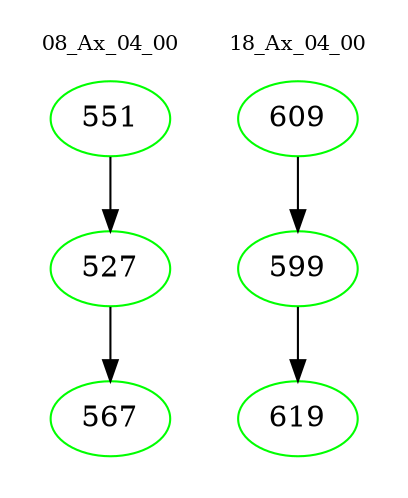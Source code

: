 digraph{
subgraph cluster_0 {
color = white
label = "08_Ax_04_00";
fontsize=10;
T0_551 [label="551", color="green"]
T0_551 -> T0_527 [color="black"]
T0_527 [label="527", color="green"]
T0_527 -> T0_567 [color="black"]
T0_567 [label="567", color="green"]
}
subgraph cluster_1 {
color = white
label = "18_Ax_04_00";
fontsize=10;
T1_609 [label="609", color="green"]
T1_609 -> T1_599 [color="black"]
T1_599 [label="599", color="green"]
T1_599 -> T1_619 [color="black"]
T1_619 [label="619", color="green"]
}
}
